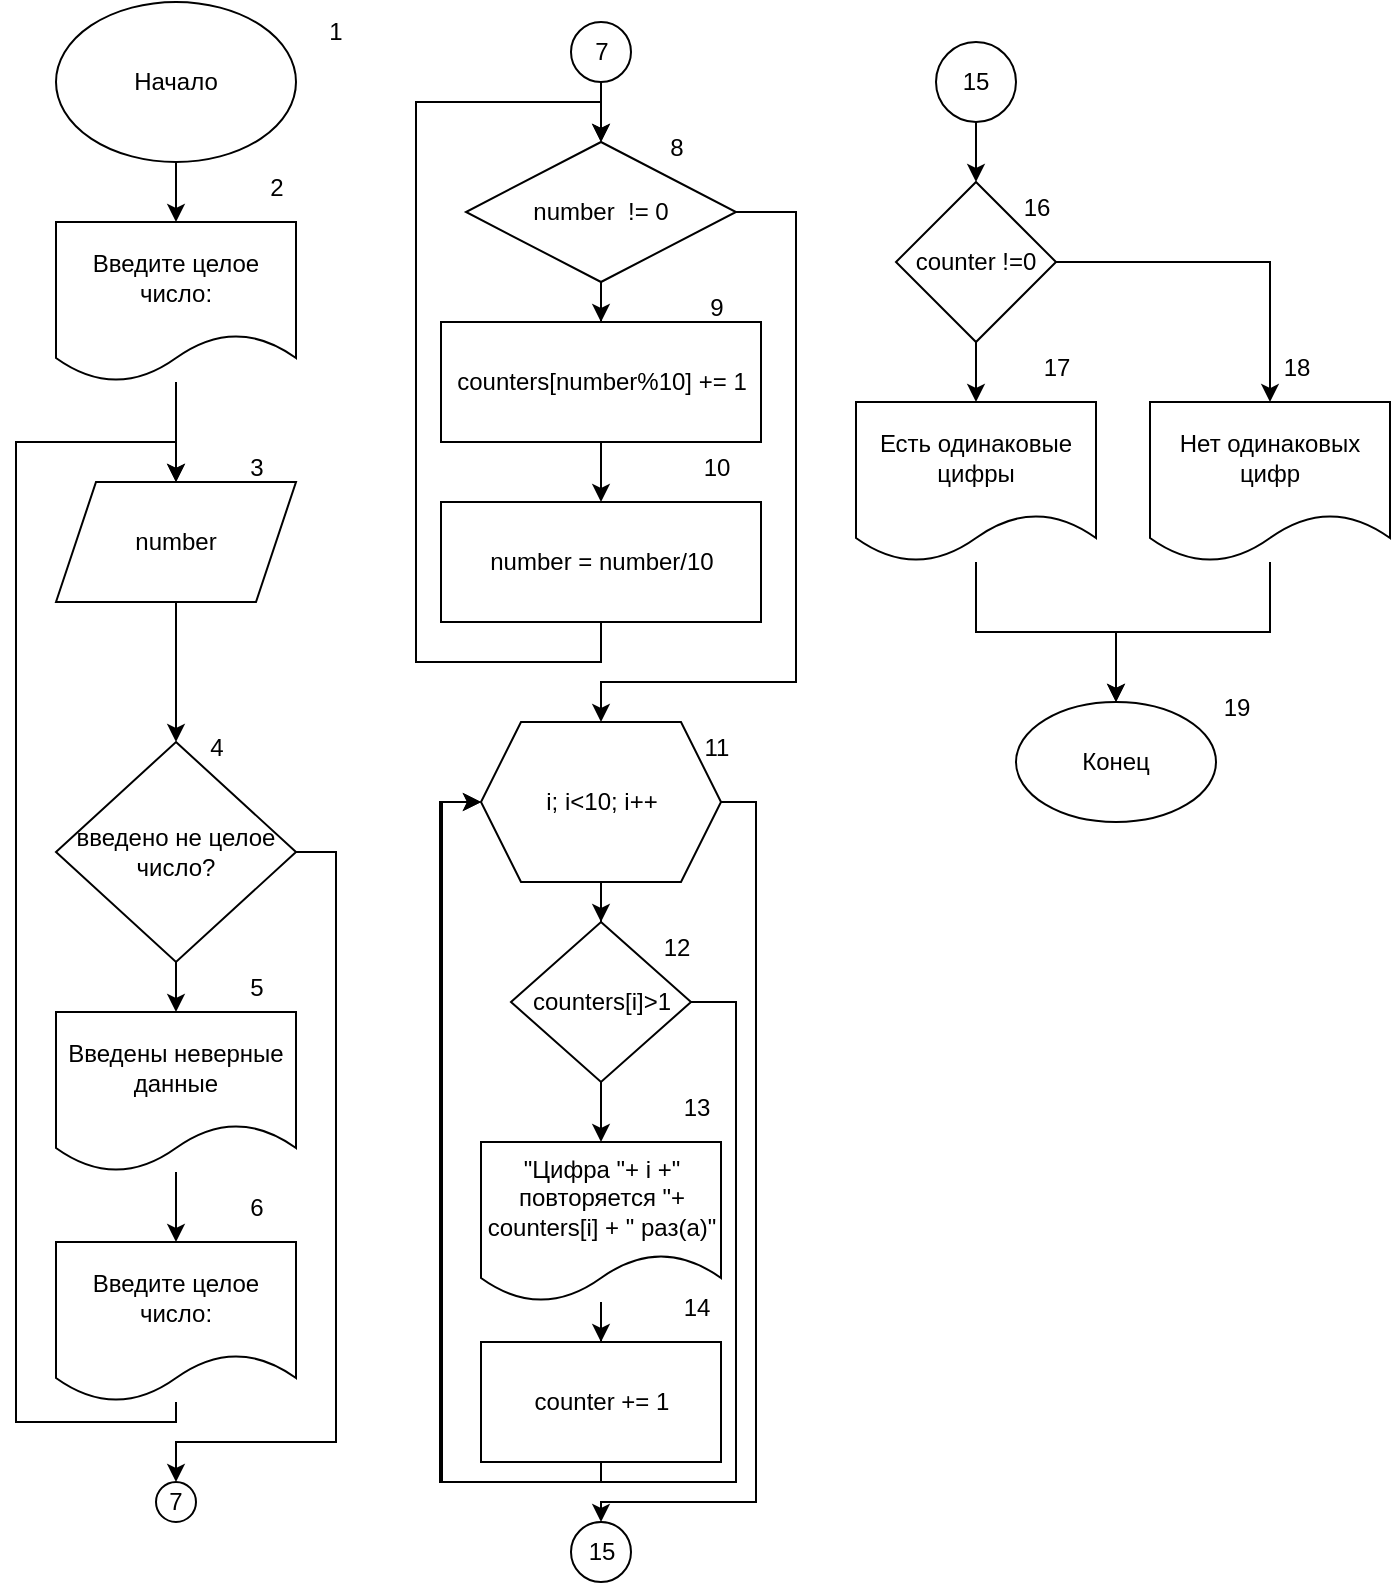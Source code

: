 <mxfile version="24.7.8">
  <diagram name="Страница — 1" id="ApuDk91pIEpExBx-2Sa9">
    <mxGraphModel dx="1173" dy="572" grid="0" gridSize="10" guides="1" tooltips="1" connect="1" arrows="1" fold="1" page="0" pageScale="1" pageWidth="827" pageHeight="1169" math="0" shadow="0">
      <root>
        <mxCell id="0" />
        <mxCell id="1" parent="0" />
        <mxCell id="GJvQQZvbBRgV9cz43ZG1-13" value="" style="edgeStyle=orthogonalEdgeStyle;rounded=0;orthogonalLoop=1;jettySize=auto;html=1;" parent="1" source="GJvQQZvbBRgV9cz43ZG1-1" target="GJvQQZvbBRgV9cz43ZG1-8" edge="1">
          <mxGeometry relative="1" as="geometry" />
        </mxCell>
        <mxCell id="GJvQQZvbBRgV9cz43ZG1-1" value="Начало" style="ellipse;whiteSpace=wrap;html=1;" parent="1" vertex="1">
          <mxGeometry x="120" y="40" width="120" height="80" as="geometry" />
        </mxCell>
        <mxCell id="GJvQQZvbBRgV9cz43ZG1-6" value="" style="edgeStyle=orthogonalEdgeStyle;rounded=0;orthogonalLoop=1;jettySize=auto;html=1;" parent="1" source="GJvQQZvbBRgV9cz43ZG1-3" target="GJvQQZvbBRgV9cz43ZG1-4" edge="1">
          <mxGeometry relative="1" as="geometry" />
        </mxCell>
        <mxCell id="GJvQQZvbBRgV9cz43ZG1-3" value="number" style="shape=parallelogram;perimeter=parallelogramPerimeter;whiteSpace=wrap;html=1;fixedSize=1;" parent="1" vertex="1">
          <mxGeometry x="120" y="280" width="120" height="60" as="geometry" />
        </mxCell>
        <mxCell id="GJvQQZvbBRgV9cz43ZG1-10" style="edgeStyle=orthogonalEdgeStyle;rounded=0;orthogonalLoop=1;jettySize=auto;html=1;entryX=0.5;entryY=0;entryDx=0;entryDy=0;" parent="1" source="GJvQQZvbBRgV9cz43ZG1-4" target="GJvQQZvbBRgV9cz43ZG1-7" edge="1">
          <mxGeometry relative="1" as="geometry" />
        </mxCell>
        <mxCell id="GJvQQZvbBRgV9cz43ZG1-17" style="edgeStyle=orthogonalEdgeStyle;rounded=0;orthogonalLoop=1;jettySize=auto;html=1;entryX=0.5;entryY=0;entryDx=0;entryDy=0;" parent="1" source="GJvQQZvbBRgV9cz43ZG1-4" target="GJvQQZvbBRgV9cz43ZG1-15" edge="1">
          <mxGeometry relative="1" as="geometry">
            <Array as="points">
              <mxPoint x="260" y="465" />
              <mxPoint x="260" y="760" />
              <mxPoint x="180" y="760" />
            </Array>
          </mxGeometry>
        </mxCell>
        <mxCell id="GJvQQZvbBRgV9cz43ZG1-4" value="введено не целое число?" style="rhombus;whiteSpace=wrap;html=1;" parent="1" vertex="1">
          <mxGeometry x="120" y="410" width="120" height="110" as="geometry" />
        </mxCell>
        <mxCell id="GJvQQZvbBRgV9cz43ZG1-11" value="" style="edgeStyle=orthogonalEdgeStyle;rounded=0;orthogonalLoop=1;jettySize=auto;html=1;" parent="1" source="GJvQQZvbBRgV9cz43ZG1-7" target="GJvQQZvbBRgV9cz43ZG1-9" edge="1">
          <mxGeometry relative="1" as="geometry" />
        </mxCell>
        <mxCell id="GJvQQZvbBRgV9cz43ZG1-7" value="Введены неверные данные" style="shape=document;whiteSpace=wrap;html=1;boundedLbl=1;" parent="1" vertex="1">
          <mxGeometry x="120" y="545" width="120" height="80" as="geometry" />
        </mxCell>
        <mxCell id="GJvQQZvbBRgV9cz43ZG1-12" value="" style="edgeStyle=orthogonalEdgeStyle;rounded=0;orthogonalLoop=1;jettySize=auto;html=1;" parent="1" source="GJvQQZvbBRgV9cz43ZG1-8" target="GJvQQZvbBRgV9cz43ZG1-3" edge="1">
          <mxGeometry relative="1" as="geometry" />
        </mxCell>
        <mxCell id="GJvQQZvbBRgV9cz43ZG1-8" value="Введите целое число:" style="shape=document;whiteSpace=wrap;html=1;boundedLbl=1;" parent="1" vertex="1">
          <mxGeometry x="120" y="150" width="120" height="80" as="geometry" />
        </mxCell>
        <mxCell id="GJvQQZvbBRgV9cz43ZG1-14" style="edgeStyle=orthogonalEdgeStyle;rounded=0;orthogonalLoop=1;jettySize=auto;html=1;entryX=0.5;entryY=0;entryDx=0;entryDy=0;" parent="1" source="GJvQQZvbBRgV9cz43ZG1-9" target="GJvQQZvbBRgV9cz43ZG1-3" edge="1">
          <mxGeometry relative="1" as="geometry">
            <Array as="points">
              <mxPoint x="180" y="750" />
              <mxPoint x="100" y="750" />
              <mxPoint x="100" y="260" />
              <mxPoint x="180" y="260" />
            </Array>
          </mxGeometry>
        </mxCell>
        <mxCell id="GJvQQZvbBRgV9cz43ZG1-9" value="Введите целое число:" style="shape=document;whiteSpace=wrap;html=1;boundedLbl=1;" parent="1" vertex="1">
          <mxGeometry x="120" y="660" width="120" height="80" as="geometry" />
        </mxCell>
        <mxCell id="GJvQQZvbBRgV9cz43ZG1-15" value="7" style="ellipse;whiteSpace=wrap;html=1;aspect=fixed;" parent="1" vertex="1">
          <mxGeometry x="170" y="780" width="20" height="20" as="geometry" />
        </mxCell>
        <mxCell id="GJvQQZvbBRgV9cz43ZG1-20" value="" style="edgeStyle=orthogonalEdgeStyle;rounded=0;orthogonalLoop=1;jettySize=auto;html=1;" parent="1" source="GJvQQZvbBRgV9cz43ZG1-18" target="GJvQQZvbBRgV9cz43ZG1-19" edge="1">
          <mxGeometry relative="1" as="geometry" />
        </mxCell>
        <mxCell id="GJvQQZvbBRgV9cz43ZG1-18" value="7" style="ellipse;whiteSpace=wrap;html=1;aspect=fixed;" parent="1" vertex="1">
          <mxGeometry x="377.5" y="50" width="30" height="30" as="geometry" />
        </mxCell>
        <mxCell id="GJvQQZvbBRgV9cz43ZG1-23" value="" style="edgeStyle=orthogonalEdgeStyle;rounded=0;orthogonalLoop=1;jettySize=auto;html=1;" parent="1" source="GJvQQZvbBRgV9cz43ZG1-19" target="GJvQQZvbBRgV9cz43ZG1-21" edge="1">
          <mxGeometry relative="1" as="geometry" />
        </mxCell>
        <mxCell id="GJvQQZvbBRgV9cz43ZG1-27" style="edgeStyle=orthogonalEdgeStyle;rounded=0;orthogonalLoop=1;jettySize=auto;html=1;entryX=0.5;entryY=0;entryDx=0;entryDy=0;" parent="1" source="GJvQQZvbBRgV9cz43ZG1-19" target="GJvQQZvbBRgV9cz43ZG1-26" edge="1">
          <mxGeometry relative="1" as="geometry">
            <Array as="points">
              <mxPoint x="490" y="145" />
              <mxPoint x="490" y="380" />
              <mxPoint x="393" y="380" />
            </Array>
          </mxGeometry>
        </mxCell>
        <mxCell id="GJvQQZvbBRgV9cz43ZG1-19" value="number&amp;nbsp; != 0" style="rhombus;whiteSpace=wrap;html=1;" parent="1" vertex="1">
          <mxGeometry x="325" y="110" width="135" height="70" as="geometry" />
        </mxCell>
        <mxCell id="GJvQQZvbBRgV9cz43ZG1-24" value="" style="edgeStyle=orthogonalEdgeStyle;rounded=0;orthogonalLoop=1;jettySize=auto;html=1;" parent="1" source="GJvQQZvbBRgV9cz43ZG1-21" target="GJvQQZvbBRgV9cz43ZG1-22" edge="1">
          <mxGeometry relative="1" as="geometry" />
        </mxCell>
        <mxCell id="GJvQQZvbBRgV9cz43ZG1-21" value="counters[number%10] += 1" style="whiteSpace=wrap;html=1;" parent="1" vertex="1">
          <mxGeometry x="312.5" y="200" width="160" height="60" as="geometry" />
        </mxCell>
        <mxCell id="GJvQQZvbBRgV9cz43ZG1-25" style="edgeStyle=orthogonalEdgeStyle;rounded=0;orthogonalLoop=1;jettySize=auto;html=1;entryX=0.5;entryY=0;entryDx=0;entryDy=0;" parent="1" source="GJvQQZvbBRgV9cz43ZG1-22" target="GJvQQZvbBRgV9cz43ZG1-19" edge="1">
          <mxGeometry relative="1" as="geometry">
            <Array as="points">
              <mxPoint x="393" y="370" />
              <mxPoint x="300" y="370" />
              <mxPoint x="300" y="90" />
              <mxPoint x="393" y="90" />
            </Array>
          </mxGeometry>
        </mxCell>
        <mxCell id="GJvQQZvbBRgV9cz43ZG1-22" value="number = number/10" style="whiteSpace=wrap;html=1;" parent="1" vertex="1">
          <mxGeometry x="312.5" y="290" width="160" height="60" as="geometry" />
        </mxCell>
        <mxCell id="GJvQQZvbBRgV9cz43ZG1-29" value="" style="edgeStyle=orthogonalEdgeStyle;rounded=0;orthogonalLoop=1;jettySize=auto;html=1;" parent="1" source="GJvQQZvbBRgV9cz43ZG1-26" target="GJvQQZvbBRgV9cz43ZG1-28" edge="1">
          <mxGeometry relative="1" as="geometry" />
        </mxCell>
        <mxCell id="GJvQQZvbBRgV9cz43ZG1-36" style="edgeStyle=orthogonalEdgeStyle;rounded=0;orthogonalLoop=1;jettySize=auto;html=1;entryX=0.5;entryY=0;entryDx=0;entryDy=0;" parent="1" source="GJvQQZvbBRgV9cz43ZG1-26" target="GJvQQZvbBRgV9cz43ZG1-35" edge="1">
          <mxGeometry relative="1" as="geometry">
            <Array as="points">
              <mxPoint x="470" y="440" />
              <mxPoint x="470" y="790" />
              <mxPoint x="393" y="790" />
            </Array>
          </mxGeometry>
        </mxCell>
        <mxCell id="GJvQQZvbBRgV9cz43ZG1-26" value="i; i&amp;lt;10; i++" style="shape=hexagon;perimeter=hexagonPerimeter2;whiteSpace=wrap;html=1;fixedSize=1;" parent="1" vertex="1">
          <mxGeometry x="332.5" y="400" width="120" height="80" as="geometry" />
        </mxCell>
        <mxCell id="GJvQQZvbBRgV9cz43ZG1-32" value="" style="edgeStyle=orthogonalEdgeStyle;rounded=0;orthogonalLoop=1;jettySize=auto;html=1;" parent="1" source="GJvQQZvbBRgV9cz43ZG1-28" target="GJvQQZvbBRgV9cz43ZG1-31" edge="1">
          <mxGeometry relative="1" as="geometry" />
        </mxCell>
        <mxCell id="1RuQZwGkXs2hcvXNFg-g-2" style="edgeStyle=orthogonalEdgeStyle;rounded=0;orthogonalLoop=1;jettySize=auto;html=1;entryX=0;entryY=0.5;entryDx=0;entryDy=0;" edge="1" parent="1" source="GJvQQZvbBRgV9cz43ZG1-28" target="GJvQQZvbBRgV9cz43ZG1-26">
          <mxGeometry relative="1" as="geometry">
            <Array as="points">
              <mxPoint x="460" y="540" />
              <mxPoint x="460" y="780" />
              <mxPoint x="312" y="780" />
              <mxPoint x="312" y="440" />
            </Array>
          </mxGeometry>
        </mxCell>
        <mxCell id="GJvQQZvbBRgV9cz43ZG1-28" value="counters[i]&amp;gt;1" style="rhombus;whiteSpace=wrap;html=1;" parent="1" vertex="1">
          <mxGeometry x="347.5" y="500" width="90" height="80" as="geometry" />
        </mxCell>
        <mxCell id="GJvQQZvbBRgV9cz43ZG1-34" style="edgeStyle=orthogonalEdgeStyle;rounded=0;orthogonalLoop=1;jettySize=auto;html=1;entryX=0;entryY=0.5;entryDx=0;entryDy=0;" parent="1" source="GJvQQZvbBRgV9cz43ZG1-30" target="GJvQQZvbBRgV9cz43ZG1-26" edge="1">
          <mxGeometry relative="1" as="geometry">
            <Array as="points">
              <mxPoint x="393" y="780" />
              <mxPoint x="313" y="780" />
              <mxPoint x="313" y="440" />
            </Array>
          </mxGeometry>
        </mxCell>
        <mxCell id="GJvQQZvbBRgV9cz43ZG1-30" value="counter += 1" style="rounded=0;whiteSpace=wrap;html=1;" parent="1" vertex="1">
          <mxGeometry x="332.5" y="710" width="120" height="60" as="geometry" />
        </mxCell>
        <mxCell id="GJvQQZvbBRgV9cz43ZG1-33" value="" style="edgeStyle=orthogonalEdgeStyle;rounded=0;orthogonalLoop=1;jettySize=auto;html=1;" parent="1" source="GJvQQZvbBRgV9cz43ZG1-31" target="GJvQQZvbBRgV9cz43ZG1-30" edge="1">
          <mxGeometry relative="1" as="geometry" />
        </mxCell>
        <mxCell id="GJvQQZvbBRgV9cz43ZG1-31" value="&quot;Цифра &quot;+ i +&quot; повторяется &quot;+ counters[i] + &quot; раз(а)&quot;" style="shape=document;whiteSpace=wrap;html=1;boundedLbl=1;" parent="1" vertex="1">
          <mxGeometry x="332.5" y="610" width="120" height="80" as="geometry" />
        </mxCell>
        <mxCell id="GJvQQZvbBRgV9cz43ZG1-35" value="15" style="ellipse;whiteSpace=wrap;html=1;aspect=fixed;" parent="1" vertex="1">
          <mxGeometry x="377.5" y="800" width="30" height="30" as="geometry" />
        </mxCell>
        <mxCell id="GJvQQZvbBRgV9cz43ZG1-39" value="" style="edgeStyle=orthogonalEdgeStyle;rounded=0;orthogonalLoop=1;jettySize=auto;html=1;" parent="1" source="GJvQQZvbBRgV9cz43ZG1-37" target="GJvQQZvbBRgV9cz43ZG1-38" edge="1">
          <mxGeometry relative="1" as="geometry" />
        </mxCell>
        <mxCell id="GJvQQZvbBRgV9cz43ZG1-37" value="15" style="ellipse;whiteSpace=wrap;html=1;aspect=fixed;" parent="1" vertex="1">
          <mxGeometry x="560" y="60" width="40" height="40" as="geometry" />
        </mxCell>
        <mxCell id="GJvQQZvbBRgV9cz43ZG1-42" value="" style="edgeStyle=orthogonalEdgeStyle;rounded=0;orthogonalLoop=1;jettySize=auto;html=1;" parent="1" source="GJvQQZvbBRgV9cz43ZG1-38" target="GJvQQZvbBRgV9cz43ZG1-40" edge="1">
          <mxGeometry relative="1" as="geometry" />
        </mxCell>
        <mxCell id="GJvQQZvbBRgV9cz43ZG1-43" style="edgeStyle=orthogonalEdgeStyle;rounded=0;orthogonalLoop=1;jettySize=auto;html=1;entryX=0.5;entryY=0;entryDx=0;entryDy=0;" parent="1" source="GJvQQZvbBRgV9cz43ZG1-38" target="GJvQQZvbBRgV9cz43ZG1-41" edge="1">
          <mxGeometry relative="1" as="geometry" />
        </mxCell>
        <mxCell id="GJvQQZvbBRgV9cz43ZG1-38" value="counter !=0" style="rhombus;whiteSpace=wrap;html=1;" parent="1" vertex="1">
          <mxGeometry x="540" y="130" width="80" height="80" as="geometry" />
        </mxCell>
        <mxCell id="GJvQQZvbBRgV9cz43ZG1-45" style="edgeStyle=orthogonalEdgeStyle;rounded=0;orthogonalLoop=1;jettySize=auto;html=1;" parent="1" source="GJvQQZvbBRgV9cz43ZG1-40" target="GJvQQZvbBRgV9cz43ZG1-44" edge="1">
          <mxGeometry relative="1" as="geometry" />
        </mxCell>
        <mxCell id="GJvQQZvbBRgV9cz43ZG1-40" value="Есть одинаковые цифры" style="shape=document;whiteSpace=wrap;html=1;boundedLbl=1;" parent="1" vertex="1">
          <mxGeometry x="520" y="240" width="120" height="80" as="geometry" />
        </mxCell>
        <mxCell id="GJvQQZvbBRgV9cz43ZG1-46" style="edgeStyle=orthogonalEdgeStyle;rounded=0;orthogonalLoop=1;jettySize=auto;html=1;" parent="1" source="GJvQQZvbBRgV9cz43ZG1-41" target="GJvQQZvbBRgV9cz43ZG1-44" edge="1">
          <mxGeometry relative="1" as="geometry" />
        </mxCell>
        <mxCell id="GJvQQZvbBRgV9cz43ZG1-41" value="Нет одинаковых цифр" style="shape=document;whiteSpace=wrap;html=1;boundedLbl=1;" parent="1" vertex="1">
          <mxGeometry x="667" y="240" width="120" height="80" as="geometry" />
        </mxCell>
        <mxCell id="GJvQQZvbBRgV9cz43ZG1-44" value="Конец" style="ellipse;whiteSpace=wrap;html=1;" parent="1" vertex="1">
          <mxGeometry x="600" y="390" width="100" height="60" as="geometry" />
        </mxCell>
        <mxCell id="GJvQQZvbBRgV9cz43ZG1-47" value="1" style="text;html=1;align=center;verticalAlign=middle;whiteSpace=wrap;rounded=0;" parent="1" vertex="1">
          <mxGeometry x="230" y="40" width="60" height="30" as="geometry" />
        </mxCell>
        <mxCell id="GJvQQZvbBRgV9cz43ZG1-48" value="2" style="text;html=1;align=center;verticalAlign=middle;resizable=0;points=[];autosize=1;strokeColor=none;fillColor=none;" parent="1" vertex="1">
          <mxGeometry x="215" y="118" width="30" height="30" as="geometry" />
        </mxCell>
        <mxCell id="GJvQQZvbBRgV9cz43ZG1-49" value="3" style="text;html=1;align=center;verticalAlign=middle;resizable=0;points=[];autosize=1;strokeColor=none;fillColor=none;" parent="1" vertex="1">
          <mxGeometry x="205" y="258" width="30" height="30" as="geometry" />
        </mxCell>
        <mxCell id="GJvQQZvbBRgV9cz43ZG1-50" value="4" style="text;html=1;align=center;verticalAlign=middle;resizable=0;points=[];autosize=1;strokeColor=none;fillColor=none;" parent="1" vertex="1">
          <mxGeometry x="185" y="398" width="30" height="30" as="geometry" />
        </mxCell>
        <mxCell id="GJvQQZvbBRgV9cz43ZG1-51" value="5" style="text;html=1;align=center;verticalAlign=middle;resizable=0;points=[];autosize=1;strokeColor=none;fillColor=none;" parent="1" vertex="1">
          <mxGeometry x="205" y="518" width="30" height="30" as="geometry" />
        </mxCell>
        <mxCell id="GJvQQZvbBRgV9cz43ZG1-52" value="6" style="text;html=1;align=center;verticalAlign=middle;resizable=0;points=[];autosize=1;strokeColor=none;fillColor=none;" parent="1" vertex="1">
          <mxGeometry x="205" y="628" width="30" height="30" as="geometry" />
        </mxCell>
        <mxCell id="GJvQQZvbBRgV9cz43ZG1-53" value="8" style="text;html=1;align=center;verticalAlign=middle;resizable=0;points=[];autosize=1;strokeColor=none;fillColor=none;" parent="1" vertex="1">
          <mxGeometry x="415" y="98" width="30" height="30" as="geometry" />
        </mxCell>
        <mxCell id="GJvQQZvbBRgV9cz43ZG1-54" value="9" style="text;html=1;align=center;verticalAlign=middle;resizable=0;points=[];autosize=1;strokeColor=none;fillColor=none;" parent="1" vertex="1">
          <mxGeometry x="435" y="178" width="30" height="30" as="geometry" />
        </mxCell>
        <mxCell id="GJvQQZvbBRgV9cz43ZG1-55" value="10" style="text;html=1;align=center;verticalAlign=middle;resizable=0;points=[];autosize=1;strokeColor=none;fillColor=none;" parent="1" vertex="1">
          <mxGeometry x="430" y="258" width="40" height="30" as="geometry" />
        </mxCell>
        <mxCell id="GJvQQZvbBRgV9cz43ZG1-56" value="11" style="text;html=1;align=center;verticalAlign=middle;resizable=0;points=[];autosize=1;strokeColor=none;fillColor=none;" parent="1" vertex="1">
          <mxGeometry x="430" y="398" width="40" height="30" as="geometry" />
        </mxCell>
        <mxCell id="GJvQQZvbBRgV9cz43ZG1-57" value="12" style="text;html=1;align=center;verticalAlign=middle;resizable=0;points=[];autosize=1;strokeColor=none;fillColor=none;" parent="1" vertex="1">
          <mxGeometry x="410" y="498" width="40" height="30" as="geometry" />
        </mxCell>
        <mxCell id="GJvQQZvbBRgV9cz43ZG1-58" value="13" style="text;html=1;align=center;verticalAlign=middle;resizable=0;points=[];autosize=1;strokeColor=none;fillColor=none;" parent="1" vertex="1">
          <mxGeometry x="420" y="578" width="40" height="30" as="geometry" />
        </mxCell>
        <mxCell id="GJvQQZvbBRgV9cz43ZG1-59" value="14" style="text;html=1;align=center;verticalAlign=middle;resizable=0;points=[];autosize=1;strokeColor=none;fillColor=none;" parent="1" vertex="1">
          <mxGeometry x="420" y="678" width="40" height="30" as="geometry" />
        </mxCell>
        <mxCell id="GJvQQZvbBRgV9cz43ZG1-60" value="16" style="text;html=1;align=center;verticalAlign=middle;resizable=0;points=[];autosize=1;strokeColor=none;fillColor=none;" parent="1" vertex="1">
          <mxGeometry x="590" y="128" width="40" height="30" as="geometry" />
        </mxCell>
        <mxCell id="GJvQQZvbBRgV9cz43ZG1-61" value="17" style="text;html=1;align=center;verticalAlign=middle;resizable=0;points=[];autosize=1;strokeColor=none;fillColor=none;" parent="1" vertex="1">
          <mxGeometry x="600" y="208" width="40" height="30" as="geometry" />
        </mxCell>
        <mxCell id="GJvQQZvbBRgV9cz43ZG1-62" value="18" style="text;html=1;align=center;verticalAlign=middle;resizable=0;points=[];autosize=1;strokeColor=none;fillColor=none;" parent="1" vertex="1">
          <mxGeometry x="720" y="208" width="40" height="30" as="geometry" />
        </mxCell>
        <mxCell id="GJvQQZvbBRgV9cz43ZG1-63" value="19" style="text;html=1;align=center;verticalAlign=middle;resizable=0;points=[];autosize=1;strokeColor=none;fillColor=none;" parent="1" vertex="1">
          <mxGeometry x="690" y="378" width="40" height="30" as="geometry" />
        </mxCell>
      </root>
    </mxGraphModel>
  </diagram>
</mxfile>
